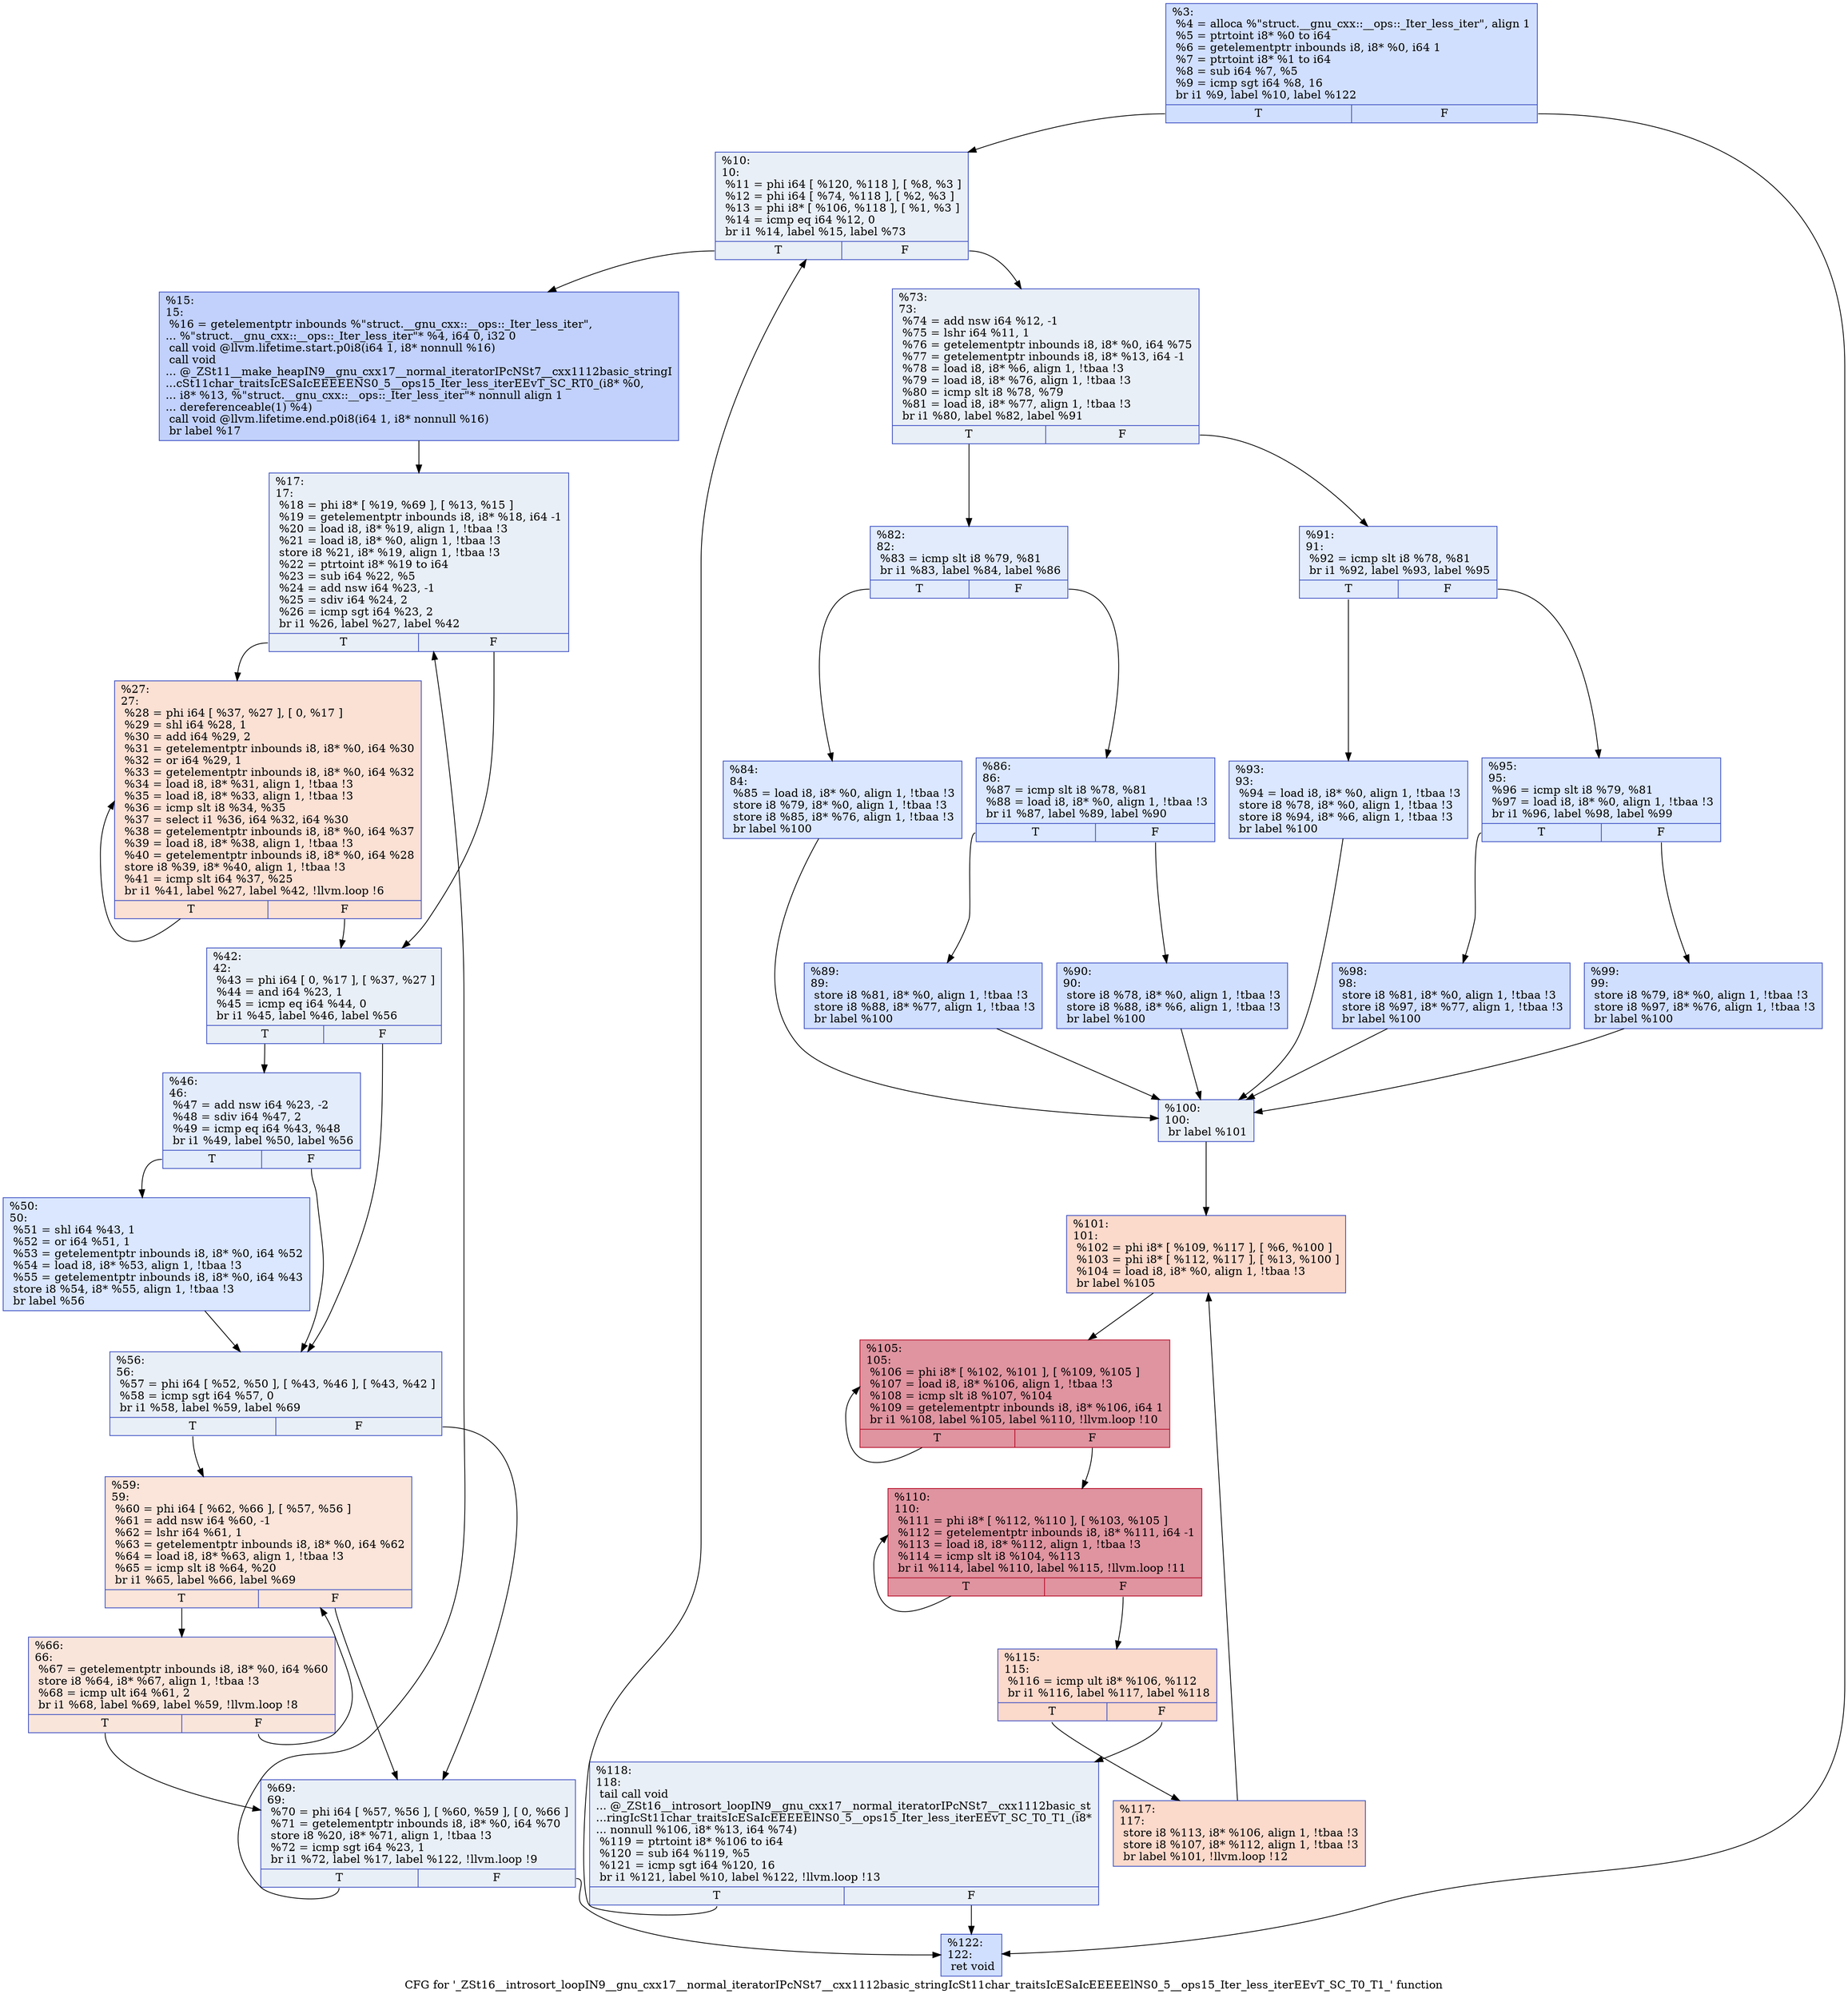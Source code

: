 digraph "CFG for '_ZSt16__introsort_loopIN9__gnu_cxx17__normal_iteratorIPcNSt7__cxx1112basic_stringIcSt11char_traitsIcESaIcEEEEElNS0_5__ops15_Iter_less_iterEEvT_SC_T0_T1_' function" {
	label="CFG for '_ZSt16__introsort_loopIN9__gnu_cxx17__normal_iteratorIPcNSt7__cxx1112basic_stringIcSt11char_traitsIcESaIcEEEEElNS0_5__ops15_Iter_less_iterEEvT_SC_T0_T1_' function";

	Node0x558773f66580 [shape=record,color="#3d50c3ff", style=filled, fillcolor="#96b7ff70",label="{%3:\l  %4 = alloca %\"struct.__gnu_cxx::__ops::_Iter_less_iter\", align 1\l  %5 = ptrtoint i8* %0 to i64\l  %6 = getelementptr inbounds i8, i8* %0, i64 1\l  %7 = ptrtoint i8* %1 to i64\l  %8 = sub i64 %7, %5\l  %9 = icmp sgt i64 %8, 16\l  br i1 %9, label %10, label %122\l|{<s0>T|<s1>F}}"];
	Node0x558773f66580:s0 -> Node0x558773f66640;
	Node0x558773f66580:s1 -> Node0x558773f66920;
	Node0x558773f66640 [shape=record,color="#3d50c3ff", style=filled, fillcolor="#cedaeb70",label="{%10:\l10:                                               \l  %11 = phi i64 [ %120, %118 ], [ %8, %3 ]\l  %12 = phi i64 [ %74, %118 ], [ %2, %3 ]\l  %13 = phi i8* [ %106, %118 ], [ %1, %3 ]\l  %14 = icmp eq i64 %12, 0\l  br i1 %14, label %15, label %73\l|{<s0>T|<s1>F}}"];
	Node0x558773f66640:s0 -> Node0x558773f6ed10;
	Node0x558773f66640:s1 -> Node0x558773f6eda0;
	Node0x558773f6ed10 [shape=record,color="#3d50c3ff", style=filled, fillcolor="#7396f570",label="{%15:\l15:                                               \l  %16 = getelementptr inbounds %\"struct.__gnu_cxx::__ops::_Iter_less_iter\",\l... %\"struct.__gnu_cxx::__ops::_Iter_less_iter\"* %4, i64 0, i32 0\l  call void @llvm.lifetime.start.p0i8(i64 1, i8* nonnull %16)\l  call void\l... @_ZSt11__make_heapIN9__gnu_cxx17__normal_iteratorIPcNSt7__cxx1112basic_stringI\l...cSt11char_traitsIcESaIcEEEEENS0_5__ops15_Iter_less_iterEEvT_SC_RT0_(i8* %0,\l... i8* %13, %\"struct.__gnu_cxx::__ops::_Iter_less_iter\"* nonnull align 1\l... dereferenceable(1) %4)\l  call void @llvm.lifetime.end.p0i8(i64 1, i8* nonnull %16)\l  br label %17\l}"];
	Node0x558773f6ed10 -> Node0x558773f6f460;
	Node0x558773f6f460 [shape=record,color="#3d50c3ff", style=filled, fillcolor="#cedaeb70",label="{%17:\l17:                                               \l  %18 = phi i8* [ %19, %69 ], [ %13, %15 ]\l  %19 = getelementptr inbounds i8, i8* %18, i64 -1\l  %20 = load i8, i8* %19, align 1, !tbaa !3\l  %21 = load i8, i8* %0, align 1, !tbaa !3\l  store i8 %21, i8* %19, align 1, !tbaa !3\l  %22 = ptrtoint i8* %19 to i64\l  %23 = sub i64 %22, %5\l  %24 = add nsw i64 %23, -1\l  %25 = sdiv i64 %24, 2\l  %26 = icmp sgt i64 %23, 2\l  br i1 %26, label %27, label %42\l|{<s0>T|<s1>F}}"];
	Node0x558773f6f460:s0 -> Node0x558773f6fa20;
	Node0x558773f6f460:s1 -> Node0x558773f6fa70;
	Node0x558773f6fa20 [shape=record,color="#3d50c3ff", style=filled, fillcolor="#f7b99e70",label="{%27:\l27:                                               \l  %28 = phi i64 [ %37, %27 ], [ 0, %17 ]\l  %29 = shl i64 %28, 1\l  %30 = add i64 %29, 2\l  %31 = getelementptr inbounds i8, i8* %0, i64 %30\l  %32 = or i64 %29, 1\l  %33 = getelementptr inbounds i8, i8* %0, i64 %32\l  %34 = load i8, i8* %31, align 1, !tbaa !3\l  %35 = load i8, i8* %33, align 1, !tbaa !3\l  %36 = icmp slt i8 %34, %35\l  %37 = select i1 %36, i64 %32, i64 %30\l  %38 = getelementptr inbounds i8, i8* %0, i64 %37\l  %39 = load i8, i8* %38, align 1, !tbaa !3\l  %40 = getelementptr inbounds i8, i8* %0, i64 %28\l  store i8 %39, i8* %40, align 1, !tbaa !3\l  %41 = icmp slt i64 %37, %25\l  br i1 %41, label %27, label %42, !llvm.loop !6\l|{<s0>T|<s1>F}}"];
	Node0x558773f6fa20:s0 -> Node0x558773f6fa20;
	Node0x558773f6fa20:s1 -> Node0x558773f6fa70;
	Node0x558773f6fa70 [shape=record,color="#3d50c3ff", style=filled, fillcolor="#cedaeb70",label="{%42:\l42:                                               \l  %43 = phi i64 [ 0, %17 ], [ %37, %27 ]\l  %44 = and i64 %23, 1\l  %45 = icmp eq i64 %44, 0\l  br i1 %45, label %46, label %56\l|{<s0>T|<s1>F}}"];
	Node0x558773f6fa70:s0 -> Node0x558773f706a0;
	Node0x558773f6fa70:s1 -> Node0x558773f706f0;
	Node0x558773f706a0 [shape=record,color="#3d50c3ff", style=filled, fillcolor="#bfd3f670",label="{%46:\l46:                                               \l  %47 = add nsw i64 %23, -2\l  %48 = sdiv i64 %47, 2\l  %49 = icmp eq i64 %43, %48\l  br i1 %49, label %50, label %56\l|{<s0>T|<s1>F}}"];
	Node0x558773f706a0:s0 -> Node0x558773f709e0;
	Node0x558773f706a0:s1 -> Node0x558773f706f0;
	Node0x558773f709e0 [shape=record,color="#3d50c3ff", style=filled, fillcolor="#abc8fd70",label="{%50:\l50:                                               \l  %51 = shl i64 %43, 1\l  %52 = or i64 %51, 1\l  %53 = getelementptr inbounds i8, i8* %0, i64 %52\l  %54 = load i8, i8* %53, align 1, !tbaa !3\l  %55 = getelementptr inbounds i8, i8* %0, i64 %43\l  store i8 %54, i8* %55, align 1, !tbaa !3\l  br label %56\l}"];
	Node0x558773f709e0 -> Node0x558773f706f0;
	Node0x558773f706f0 [shape=record,color="#3d50c3ff", style=filled, fillcolor="#cedaeb70",label="{%56:\l56:                                               \l  %57 = phi i64 [ %52, %50 ], [ %43, %46 ], [ %43, %42 ]\l  %58 = icmp sgt i64 %57, 0\l  br i1 %58, label %59, label %69\l|{<s0>T|<s1>F}}"];
	Node0x558773f706f0:s0 -> Node0x558773f71010;
	Node0x558773f706f0:s1 -> Node0x558773f6f520;
	Node0x558773f71010 [shape=record,color="#3d50c3ff", style=filled, fillcolor="#f5c1a970",label="{%59:\l59:                                               \l  %60 = phi i64 [ %62, %66 ], [ %57, %56 ]\l  %61 = add nsw i64 %60, -1\l  %62 = lshr i64 %61, 1\l  %63 = getelementptr inbounds i8, i8* %0, i64 %62\l  %64 = load i8, i8* %63, align 1, !tbaa !3\l  %65 = icmp slt i8 %64, %20\l  br i1 %65, label %66, label %69\l|{<s0>T|<s1>F}}"];
	Node0x558773f71010:s0 -> Node0x558773f71140;
	Node0x558773f71010:s1 -> Node0x558773f6f520;
	Node0x558773f71140 [shape=record,color="#3d50c3ff", style=filled, fillcolor="#f4c5ad70",label="{%66:\l66:                                               \l  %67 = getelementptr inbounds i8, i8* %0, i64 %60\l  store i8 %64, i8* %67, align 1, !tbaa !3\l  %68 = icmp ult i64 %61, 2\l  br i1 %68, label %69, label %59, !llvm.loop !8\l|{<s0>T|<s1>F}}"];
	Node0x558773f71140:s0 -> Node0x558773f6f520;
	Node0x558773f71140:s1 -> Node0x558773f71010;
	Node0x558773f6f520 [shape=record,color="#3d50c3ff", style=filled, fillcolor="#cedaeb70",label="{%69:\l69:                                               \l  %70 = phi i64 [ %57, %56 ], [ %60, %59 ], [ 0, %66 ]\l  %71 = getelementptr inbounds i8, i8* %0, i64 %70\l  store i8 %20, i8* %71, align 1, !tbaa !3\l  %72 = icmp sgt i64 %23, 1\l  br i1 %72, label %17, label %122, !llvm.loop !9\l|{<s0>T|<s1>F}}"];
	Node0x558773f6f520:s0 -> Node0x558773f6f460;
	Node0x558773f6f520:s1 -> Node0x558773f66920;
	Node0x558773f6eda0 [shape=record,color="#3d50c3ff", style=filled, fillcolor="#cedaeb70",label="{%73:\l73:                                               \l  %74 = add nsw i64 %12, -1\l  %75 = lshr i64 %11, 1\l  %76 = getelementptr inbounds i8, i8* %0, i64 %75\l  %77 = getelementptr inbounds i8, i8* %13, i64 -1\l  %78 = load i8, i8* %6, align 1, !tbaa !3\l  %79 = load i8, i8* %76, align 1, !tbaa !3\l  %80 = icmp slt i8 %78, %79\l  %81 = load i8, i8* %77, align 1, !tbaa !3\l  br i1 %80, label %82, label %91\l|{<s0>T|<s1>F}}"];
	Node0x558773f6eda0:s0 -> Node0x558773f720e0;
	Node0x558773f6eda0:s1 -> Node0x558773f72130;
	Node0x558773f720e0 [shape=record,color="#3d50c3ff", style=filled, fillcolor="#bbd1f870",label="{%82:\l82:                                               \l  %83 = icmp slt i8 %79, %81\l  br i1 %83, label %84, label %86\l|{<s0>T|<s1>F}}"];
	Node0x558773f720e0:s0 -> Node0x558773f722c0;
	Node0x558773f720e0:s1 -> Node0x558773f72310;
	Node0x558773f722c0 [shape=record,color="#3d50c3ff", style=filled, fillcolor="#abc8fd70",label="{%84:\l84:                                               \l  %85 = load i8, i8* %0, align 1, !tbaa !3\l  store i8 %79, i8* %0, align 1, !tbaa !3\l  store i8 %85, i8* %76, align 1, !tbaa !3\l  br label %100\l}"];
	Node0x558773f722c0 -> Node0x558773f725e0;
	Node0x558773f72310 [shape=record,color="#3d50c3ff", style=filled, fillcolor="#abc8fd70",label="{%86:\l86:                                               \l  %87 = icmp slt i8 %78, %81\l  %88 = load i8, i8* %0, align 1, !tbaa !3\l  br i1 %87, label %89, label %90\l|{<s0>T|<s1>F}}"];
	Node0x558773f72310:s0 -> Node0x558773f727a0;
	Node0x558773f72310:s1 -> Node0x558773f727f0;
	Node0x558773f727a0 [shape=record,color="#3d50c3ff", style=filled, fillcolor="#96b7ff70",label="{%89:\l89:                                               \l  store i8 %81, i8* %0, align 1, !tbaa !3\l  store i8 %88, i8* %77, align 1, !tbaa !3\l  br label %100\l}"];
	Node0x558773f727a0 -> Node0x558773f725e0;
	Node0x558773f727f0 [shape=record,color="#3d50c3ff", style=filled, fillcolor="#96b7ff70",label="{%90:\l90:                                               \l  store i8 %78, i8* %0, align 1, !tbaa !3\l  store i8 %88, i8* %6, align 1, !tbaa !3\l  br label %100\l}"];
	Node0x558773f727f0 -> Node0x558773f725e0;
	Node0x558773f72130 [shape=record,color="#3d50c3ff", style=filled, fillcolor="#bbd1f870",label="{%91:\l91:                                               \l  %92 = icmp slt i8 %78, %81\l  br i1 %92, label %93, label %95\l|{<s0>T|<s1>F}}"];
	Node0x558773f72130:s0 -> Node0x558773f504e0;
	Node0x558773f72130:s1 -> Node0x558773f50530;
	Node0x558773f504e0 [shape=record,color="#3d50c3ff", style=filled, fillcolor="#abc8fd70",label="{%93:\l93:                                               \l  %94 = load i8, i8* %0, align 1, !tbaa !3\l  store i8 %78, i8* %0, align 1, !tbaa !3\l  store i8 %94, i8* %6, align 1, !tbaa !3\l  br label %100\l}"];
	Node0x558773f504e0 -> Node0x558773f725e0;
	Node0x558773f50530 [shape=record,color="#3d50c3ff", style=filled, fillcolor="#abc8fd70",label="{%95:\l95:                                               \l  %96 = icmp slt i8 %79, %81\l  %97 = load i8, i8* %0, align 1, !tbaa !3\l  br i1 %96, label %98, label %99\l|{<s0>T|<s1>F}}"];
	Node0x558773f50530:s0 -> Node0x558773f6d130;
	Node0x558773f50530:s1 -> Node0x558773f6d180;
	Node0x558773f6d130 [shape=record,color="#3d50c3ff", style=filled, fillcolor="#96b7ff70",label="{%98:\l98:                                               \l  store i8 %81, i8* %0, align 1, !tbaa !3\l  store i8 %97, i8* %77, align 1, !tbaa !3\l  br label %100\l}"];
	Node0x558773f6d130 -> Node0x558773f725e0;
	Node0x558773f6d180 [shape=record,color="#3d50c3ff", style=filled, fillcolor="#96b7ff70",label="{%99:\l99:                                               \l  store i8 %79, i8* %0, align 1, !tbaa !3\l  store i8 %97, i8* %76, align 1, !tbaa !3\l  br label %100\l}"];
	Node0x558773f6d180 -> Node0x558773f725e0;
	Node0x558773f725e0 [shape=record,color="#3d50c3ff", style=filled, fillcolor="#cedaeb70",label="{%100:\l100:                                              \l  br label %101\l}"];
	Node0x558773f725e0 -> Node0x558773f6d5a0;
	Node0x558773f6d5a0 [shape=record,color="#3d50c3ff", style=filled, fillcolor="#f7a88970",label="{%101:\l101:                                              \l  %102 = phi i8* [ %109, %117 ], [ %6, %100 ]\l  %103 = phi i8* [ %112, %117 ], [ %13, %100 ]\l  %104 = load i8, i8* %0, align 1, !tbaa !3\l  br label %105\l}"];
	Node0x558773f6d5a0 -> Node0x558773f6d880;
	Node0x558773f6d880 [shape=record,color="#b70d28ff", style=filled, fillcolor="#b70d2870",label="{%105:\l105:                                              \l  %106 = phi i8* [ %102, %101 ], [ %109, %105 ]\l  %107 = load i8, i8* %106, align 1, !tbaa !3\l  %108 = icmp slt i8 %107, %104\l  %109 = getelementptr inbounds i8, i8* %106, i64 1\l  br i1 %108, label %105, label %110, !llvm.loop !10\l|{<s0>T|<s1>F}}"];
	Node0x558773f6d880:s0 -> Node0x558773f6d880;
	Node0x558773f6d880:s1 -> Node0x558773f6db90;
	Node0x558773f6db90 [shape=record,color="#b70d28ff", style=filled, fillcolor="#b70d2870",label="{%110:\l110:                                              \l  %111 = phi i8* [ %112, %110 ], [ %103, %105 ]\l  %112 = getelementptr inbounds i8, i8* %111, i64 -1\l  %113 = load i8, i8* %112, align 1, !tbaa !3\l  %114 = icmp slt i8 %104, %113\l  br i1 %114, label %110, label %115, !llvm.loop !11\l|{<s0>T|<s1>F}}"];
	Node0x558773f6db90:s0 -> Node0x558773f6db90;
	Node0x558773f6db90:s1 -> Node0x558773f63480;
	Node0x558773f63480 [shape=record,color="#3d50c3ff", style=filled, fillcolor="#f7a88970",label="{%115:\l115:                                              \l  %116 = icmp ult i8* %106, %112\l  br i1 %116, label %117, label %118\l|{<s0>T|<s1>F}}"];
	Node0x558773f63480:s0 -> Node0x558773f6d660;
	Node0x558773f63480:s1 -> Node0x558773f66970;
	Node0x558773f6d660 [shape=record,color="#3d50c3ff", style=filled, fillcolor="#f7a88970",label="{%117:\l117:                                              \l  store i8 %113, i8* %106, align 1, !tbaa !3\l  store i8 %107, i8* %112, align 1, !tbaa !3\l  br label %101, !llvm.loop !12\l}"];
	Node0x558773f6d660 -> Node0x558773f6d5a0;
	Node0x558773f66970 [shape=record,color="#3d50c3ff", style=filled, fillcolor="#cedaeb70",label="{%118:\l118:                                              \l  tail call void\l... @_ZSt16__introsort_loopIN9__gnu_cxx17__normal_iteratorIPcNSt7__cxx1112basic_st\l...ringIcSt11char_traitsIcESaIcEEEEElNS0_5__ops15_Iter_less_iterEEvT_SC_T0_T1_(i8*\l... nonnull %106, i8* %13, i64 %74)\l  %119 = ptrtoint i8* %106 to i64\l  %120 = sub i64 %119, %5\l  %121 = icmp sgt i64 %120, 16\l  br i1 %121, label %10, label %122, !llvm.loop !13\l|{<s0>T|<s1>F}}"];
	Node0x558773f66970:s0 -> Node0x558773f66640;
	Node0x558773f66970:s1 -> Node0x558773f66920;
	Node0x558773f66920 [shape=record,color="#3d50c3ff", style=filled, fillcolor="#96b7ff70",label="{%122:\l122:                                              \l  ret void\l}"];
}
